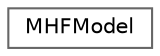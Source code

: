 digraph "Graphical Class Hierarchy"
{
 // LATEX_PDF_SIZE
  bgcolor="transparent";
  edge [fontname=Helvetica,fontsize=10,labelfontname=Helvetica,labelfontsize=10];
  node [fontname=Helvetica,fontsize=10,shape=box,height=0.2,width=0.4];
  rankdir="LR";
  Node0 [id="Node000000",label="MHFModel",height=0.2,width=0.4,color="grey40", fillcolor="white", style="filled",URL="$classFoam_1_1MHFModels_1_1MHFModel.html",tooltip="Base class for minimum heat flux (MHF) models."];
}

